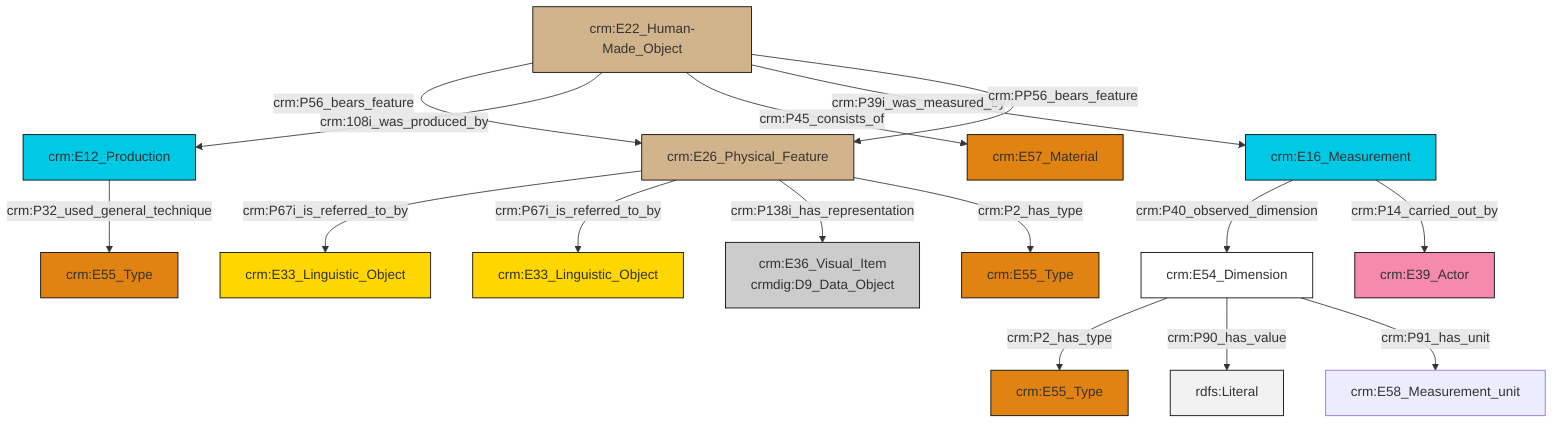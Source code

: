 graph TD
classDef Literal fill:#f2f2f2,stroke:#000000;
classDef CRM_Entity fill:#FFFFFF,stroke:#000000;
classDef Temporal_Entity fill:#00C9E6, stroke:#000000;
classDef Type fill:#E18312, stroke:#000000;
classDef Time-Span fill:#2C9C91, stroke:#000000;
classDef Appellation fill:#FFEB7F, stroke:#000000;
classDef Place fill:#008836, stroke:#000000;
classDef Persistent_Item fill:#B266B2, stroke:#000000;
classDef Conceptual_Object fill:#FFD700, stroke:#000000;
classDef Physical_Thing fill:#D2B48C, stroke:#000000;
classDef Actor fill:#f58aad, stroke:#000000;
classDef PC_Classes fill:#4ce600, stroke:#000000;
classDef Multi fill:#cccccc,stroke:#000000;

0["crm:E54_Dimension"]:::CRM_Entity -->|crm:P2_has_type| 1["crm:E55_Type"]:::Type
0["crm:E54_Dimension"]:::CRM_Entity -->|crm:P90_has_value| 2[rdfs:Literal]:::Literal
7["crm:E16_Measurement"]:::Temporal_Entity -->|crm:P40_observed_dimension| 0["crm:E54_Dimension"]:::CRM_Entity
12["crm:E12_Production"]:::Temporal_Entity -->|crm:P32_used_general_technique| 10["crm:E55_Type"]:::Type
15["crm:E22_Human-Made_Object"]:::Physical_Thing -->|crm:P56_bears_feature| 16["crm:E26_Physical_Feature"]:::Physical_Thing
15["crm:E22_Human-Made_Object"]:::Physical_Thing -->|crm:108i_was_produced_by| 12["crm:E12_Production"]:::Temporal_Entity
16["crm:E26_Physical_Feature"]:::Physical_Thing -->|crm:P67i_is_referred_to_by| 3["crm:E33_Linguistic_Object"]:::Conceptual_Object
15["crm:E22_Human-Made_Object"]:::Physical_Thing -->|crm:P45_consists_of| 18["crm:E57_Material"]:::Type
7["crm:E16_Measurement"]:::Temporal_Entity -->|crm:P14_carried_out_by| 20["crm:E39_Actor"]:::Actor
15["crm:E22_Human-Made_Object"]:::Physical_Thing -->|crm:P39i_was_measured_by| 7["crm:E16_Measurement"]:::Temporal_Entity
16["crm:E26_Physical_Feature"]:::Physical_Thing -->|crm:P67i_is_referred_to_by| 13["crm:E33_Linguistic_Object"]:::Conceptual_Object
16["crm:E26_Physical_Feature"]:::Physical_Thing -->|crm:P138i_has_representation| 5["crm:E36_Visual_Item<br>crmdig:D9_Data_Object"]:::Multi
0["crm:E54_Dimension"]:::CRM_Entity -->|crm:P91_has_unit| 8["crm:E58_Measurement_unit"]:::Default
16["crm:E26_Physical_Feature"]:::Physical_Thing -->|crm:P2_has_type| 22["crm:E55_Type"]:::Type
15["crm:E22_Human-Made_Object"]:::Physical_Thing -->|crm:PP56_bears_feature| 16["crm:E26_Physical_Feature"]:::Physical_Thing